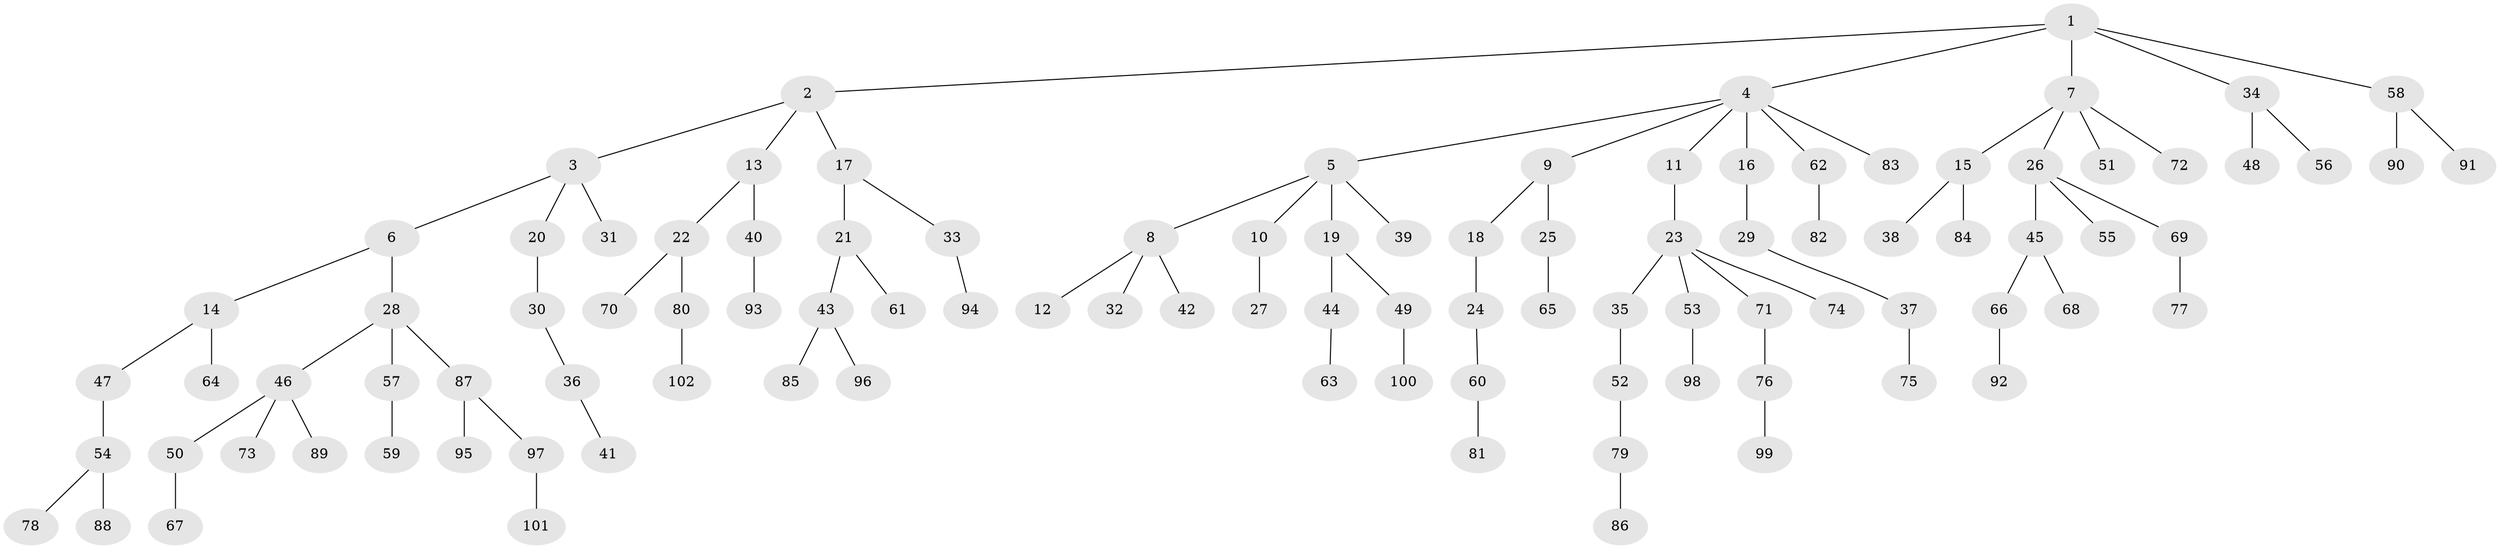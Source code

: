 // Generated by graph-tools (version 1.1) at 2025/26/03/09/25 03:26:22]
// undirected, 102 vertices, 101 edges
graph export_dot {
graph [start="1"]
  node [color=gray90,style=filled];
  1;
  2;
  3;
  4;
  5;
  6;
  7;
  8;
  9;
  10;
  11;
  12;
  13;
  14;
  15;
  16;
  17;
  18;
  19;
  20;
  21;
  22;
  23;
  24;
  25;
  26;
  27;
  28;
  29;
  30;
  31;
  32;
  33;
  34;
  35;
  36;
  37;
  38;
  39;
  40;
  41;
  42;
  43;
  44;
  45;
  46;
  47;
  48;
  49;
  50;
  51;
  52;
  53;
  54;
  55;
  56;
  57;
  58;
  59;
  60;
  61;
  62;
  63;
  64;
  65;
  66;
  67;
  68;
  69;
  70;
  71;
  72;
  73;
  74;
  75;
  76;
  77;
  78;
  79;
  80;
  81;
  82;
  83;
  84;
  85;
  86;
  87;
  88;
  89;
  90;
  91;
  92;
  93;
  94;
  95;
  96;
  97;
  98;
  99;
  100;
  101;
  102;
  1 -- 2;
  1 -- 4;
  1 -- 7;
  1 -- 34;
  1 -- 58;
  2 -- 3;
  2 -- 13;
  2 -- 17;
  3 -- 6;
  3 -- 20;
  3 -- 31;
  4 -- 5;
  4 -- 9;
  4 -- 11;
  4 -- 16;
  4 -- 62;
  4 -- 83;
  5 -- 8;
  5 -- 10;
  5 -- 19;
  5 -- 39;
  6 -- 14;
  6 -- 28;
  7 -- 15;
  7 -- 26;
  7 -- 51;
  7 -- 72;
  8 -- 12;
  8 -- 32;
  8 -- 42;
  9 -- 18;
  9 -- 25;
  10 -- 27;
  11 -- 23;
  13 -- 22;
  13 -- 40;
  14 -- 47;
  14 -- 64;
  15 -- 38;
  15 -- 84;
  16 -- 29;
  17 -- 21;
  17 -- 33;
  18 -- 24;
  19 -- 44;
  19 -- 49;
  20 -- 30;
  21 -- 43;
  21 -- 61;
  22 -- 70;
  22 -- 80;
  23 -- 35;
  23 -- 53;
  23 -- 71;
  23 -- 74;
  24 -- 60;
  25 -- 65;
  26 -- 45;
  26 -- 55;
  26 -- 69;
  28 -- 46;
  28 -- 57;
  28 -- 87;
  29 -- 37;
  30 -- 36;
  33 -- 94;
  34 -- 48;
  34 -- 56;
  35 -- 52;
  36 -- 41;
  37 -- 75;
  40 -- 93;
  43 -- 85;
  43 -- 96;
  44 -- 63;
  45 -- 66;
  45 -- 68;
  46 -- 50;
  46 -- 73;
  46 -- 89;
  47 -- 54;
  49 -- 100;
  50 -- 67;
  52 -- 79;
  53 -- 98;
  54 -- 78;
  54 -- 88;
  57 -- 59;
  58 -- 90;
  58 -- 91;
  60 -- 81;
  62 -- 82;
  66 -- 92;
  69 -- 77;
  71 -- 76;
  76 -- 99;
  79 -- 86;
  80 -- 102;
  87 -- 95;
  87 -- 97;
  97 -- 101;
}
